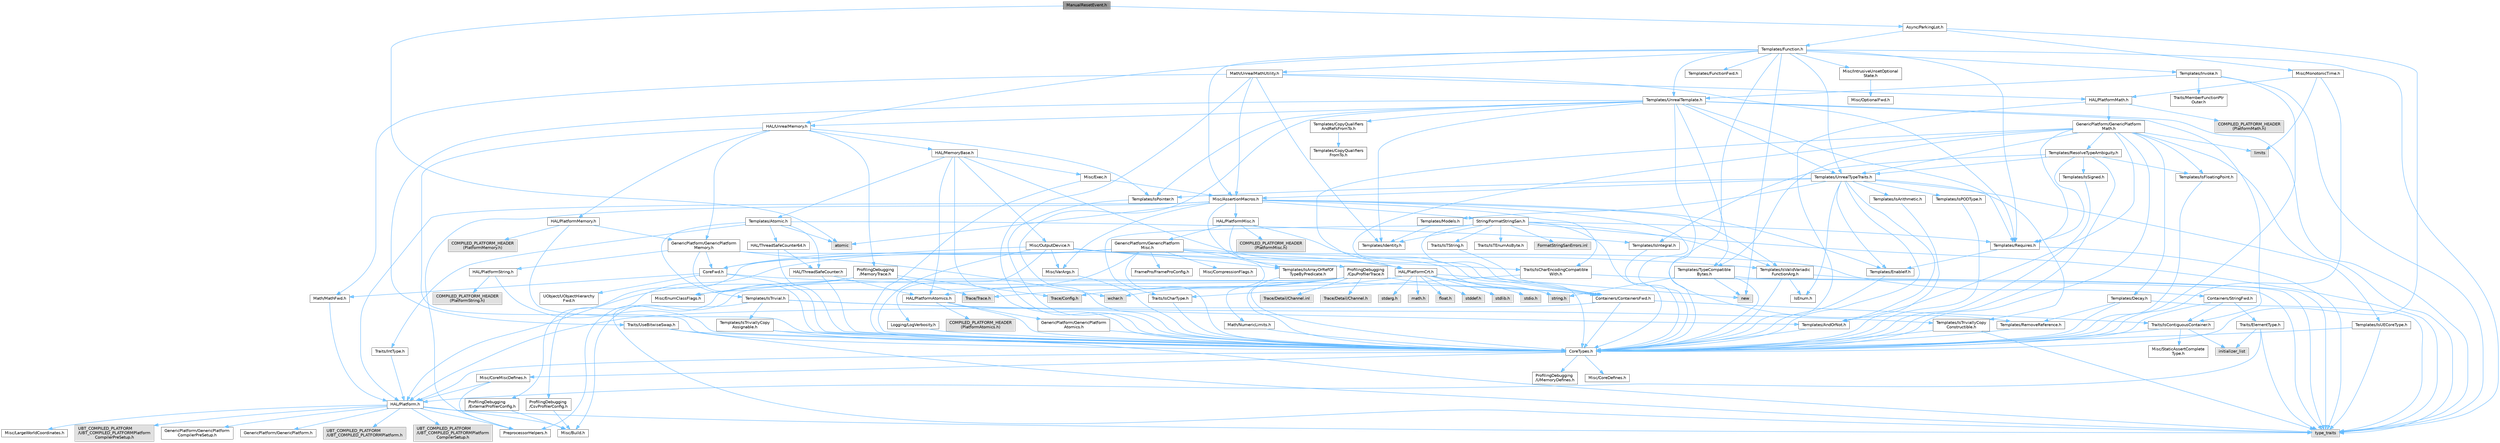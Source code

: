 digraph "ManualResetEvent.h"
{
 // INTERACTIVE_SVG=YES
 // LATEX_PDF_SIZE
  bgcolor="transparent";
  edge [fontname=Helvetica,fontsize=10,labelfontname=Helvetica,labelfontsize=10];
  node [fontname=Helvetica,fontsize=10,shape=box,height=0.2,width=0.4];
  Node1 [id="Node000001",label="ManualResetEvent.h",height=0.2,width=0.4,color="gray40", fillcolor="grey60", style="filled", fontcolor="black",tooltip=" "];
  Node1 -> Node2 [id="edge1_Node000001_Node000002",color="steelblue1",style="solid",tooltip=" "];
  Node2 [id="Node000002",label="Async/ParkingLot.h",height=0.2,width=0.4,color="grey40", fillcolor="white", style="filled",URL="$da/d51/ParkingLot_8h.html",tooltip=" "];
  Node2 -> Node3 [id="edge2_Node000002_Node000003",color="steelblue1",style="solid",tooltip=" "];
  Node3 [id="Node000003",label="CoreTypes.h",height=0.2,width=0.4,color="grey40", fillcolor="white", style="filled",URL="$dc/dec/CoreTypes_8h.html",tooltip=" "];
  Node3 -> Node4 [id="edge3_Node000003_Node000004",color="steelblue1",style="solid",tooltip=" "];
  Node4 [id="Node000004",label="HAL/Platform.h",height=0.2,width=0.4,color="grey40", fillcolor="white", style="filled",URL="$d9/dd0/Platform_8h.html",tooltip=" "];
  Node4 -> Node5 [id="edge4_Node000004_Node000005",color="steelblue1",style="solid",tooltip=" "];
  Node5 [id="Node000005",label="Misc/Build.h",height=0.2,width=0.4,color="grey40", fillcolor="white", style="filled",URL="$d3/dbb/Build_8h.html",tooltip=" "];
  Node4 -> Node6 [id="edge5_Node000004_Node000006",color="steelblue1",style="solid",tooltip=" "];
  Node6 [id="Node000006",label="Misc/LargeWorldCoordinates.h",height=0.2,width=0.4,color="grey40", fillcolor="white", style="filled",URL="$d2/dcb/LargeWorldCoordinates_8h.html",tooltip=" "];
  Node4 -> Node7 [id="edge6_Node000004_Node000007",color="steelblue1",style="solid",tooltip=" "];
  Node7 [id="Node000007",label="type_traits",height=0.2,width=0.4,color="grey60", fillcolor="#E0E0E0", style="filled",tooltip=" "];
  Node4 -> Node8 [id="edge7_Node000004_Node000008",color="steelblue1",style="solid",tooltip=" "];
  Node8 [id="Node000008",label="PreprocessorHelpers.h",height=0.2,width=0.4,color="grey40", fillcolor="white", style="filled",URL="$db/ddb/PreprocessorHelpers_8h.html",tooltip=" "];
  Node4 -> Node9 [id="edge8_Node000004_Node000009",color="steelblue1",style="solid",tooltip=" "];
  Node9 [id="Node000009",label="UBT_COMPILED_PLATFORM\l/UBT_COMPILED_PLATFORMPlatform\lCompilerPreSetup.h",height=0.2,width=0.4,color="grey60", fillcolor="#E0E0E0", style="filled",tooltip=" "];
  Node4 -> Node10 [id="edge9_Node000004_Node000010",color="steelblue1",style="solid",tooltip=" "];
  Node10 [id="Node000010",label="GenericPlatform/GenericPlatform\lCompilerPreSetup.h",height=0.2,width=0.4,color="grey40", fillcolor="white", style="filled",URL="$d9/dc8/GenericPlatformCompilerPreSetup_8h.html",tooltip=" "];
  Node4 -> Node11 [id="edge10_Node000004_Node000011",color="steelblue1",style="solid",tooltip=" "];
  Node11 [id="Node000011",label="GenericPlatform/GenericPlatform.h",height=0.2,width=0.4,color="grey40", fillcolor="white", style="filled",URL="$d6/d84/GenericPlatform_8h.html",tooltip=" "];
  Node4 -> Node12 [id="edge11_Node000004_Node000012",color="steelblue1",style="solid",tooltip=" "];
  Node12 [id="Node000012",label="UBT_COMPILED_PLATFORM\l/UBT_COMPILED_PLATFORMPlatform.h",height=0.2,width=0.4,color="grey60", fillcolor="#E0E0E0", style="filled",tooltip=" "];
  Node4 -> Node13 [id="edge12_Node000004_Node000013",color="steelblue1",style="solid",tooltip=" "];
  Node13 [id="Node000013",label="UBT_COMPILED_PLATFORM\l/UBT_COMPILED_PLATFORMPlatform\lCompilerSetup.h",height=0.2,width=0.4,color="grey60", fillcolor="#E0E0E0", style="filled",tooltip=" "];
  Node3 -> Node14 [id="edge13_Node000003_Node000014",color="steelblue1",style="solid",tooltip=" "];
  Node14 [id="Node000014",label="ProfilingDebugging\l/UMemoryDefines.h",height=0.2,width=0.4,color="grey40", fillcolor="white", style="filled",URL="$d2/da2/UMemoryDefines_8h.html",tooltip=" "];
  Node3 -> Node15 [id="edge14_Node000003_Node000015",color="steelblue1",style="solid",tooltip=" "];
  Node15 [id="Node000015",label="Misc/CoreMiscDefines.h",height=0.2,width=0.4,color="grey40", fillcolor="white", style="filled",URL="$da/d38/CoreMiscDefines_8h.html",tooltip=" "];
  Node15 -> Node4 [id="edge15_Node000015_Node000004",color="steelblue1",style="solid",tooltip=" "];
  Node15 -> Node8 [id="edge16_Node000015_Node000008",color="steelblue1",style="solid",tooltip=" "];
  Node3 -> Node16 [id="edge17_Node000003_Node000016",color="steelblue1",style="solid",tooltip=" "];
  Node16 [id="Node000016",label="Misc/CoreDefines.h",height=0.2,width=0.4,color="grey40", fillcolor="white", style="filled",URL="$d3/dd2/CoreDefines_8h.html",tooltip=" "];
  Node2 -> Node17 [id="edge18_Node000002_Node000017",color="steelblue1",style="solid",tooltip=" "];
  Node17 [id="Node000017",label="Misc/MonotonicTime.h",height=0.2,width=0.4,color="grey40", fillcolor="white", style="filled",URL="$df/da5/MonotonicTime_8h.html",tooltip=" "];
  Node17 -> Node3 [id="edge19_Node000017_Node000003",color="steelblue1",style="solid",tooltip=" "];
  Node17 -> Node18 [id="edge20_Node000017_Node000018",color="steelblue1",style="solid",tooltip=" "];
  Node18 [id="Node000018",label="HAL/PlatformMath.h",height=0.2,width=0.4,color="grey40", fillcolor="white", style="filled",URL="$dc/d53/PlatformMath_8h.html",tooltip=" "];
  Node18 -> Node3 [id="edge21_Node000018_Node000003",color="steelblue1",style="solid",tooltip=" "];
  Node18 -> Node19 [id="edge22_Node000018_Node000019",color="steelblue1",style="solid",tooltip=" "];
  Node19 [id="Node000019",label="GenericPlatform/GenericPlatform\lMath.h",height=0.2,width=0.4,color="grey40", fillcolor="white", style="filled",URL="$d5/d79/GenericPlatformMath_8h.html",tooltip=" "];
  Node19 -> Node3 [id="edge23_Node000019_Node000003",color="steelblue1",style="solid",tooltip=" "];
  Node19 -> Node20 [id="edge24_Node000019_Node000020",color="steelblue1",style="solid",tooltip=" "];
  Node20 [id="Node000020",label="Containers/ContainersFwd.h",height=0.2,width=0.4,color="grey40", fillcolor="white", style="filled",URL="$d4/d0a/ContainersFwd_8h.html",tooltip=" "];
  Node20 -> Node4 [id="edge25_Node000020_Node000004",color="steelblue1",style="solid",tooltip=" "];
  Node20 -> Node3 [id="edge26_Node000020_Node000003",color="steelblue1",style="solid",tooltip=" "];
  Node20 -> Node21 [id="edge27_Node000020_Node000021",color="steelblue1",style="solid",tooltip=" "];
  Node21 [id="Node000021",label="Traits/IsContiguousContainer.h",height=0.2,width=0.4,color="grey40", fillcolor="white", style="filled",URL="$d5/d3c/IsContiguousContainer_8h.html",tooltip=" "];
  Node21 -> Node3 [id="edge28_Node000021_Node000003",color="steelblue1",style="solid",tooltip=" "];
  Node21 -> Node22 [id="edge29_Node000021_Node000022",color="steelblue1",style="solid",tooltip=" "];
  Node22 [id="Node000022",label="Misc/StaticAssertComplete\lType.h",height=0.2,width=0.4,color="grey40", fillcolor="white", style="filled",URL="$d5/d4e/StaticAssertCompleteType_8h.html",tooltip=" "];
  Node21 -> Node23 [id="edge30_Node000021_Node000023",color="steelblue1",style="solid",tooltip=" "];
  Node23 [id="Node000023",label="initializer_list",height=0.2,width=0.4,color="grey60", fillcolor="#E0E0E0", style="filled",tooltip=" "];
  Node19 -> Node24 [id="edge31_Node000019_Node000024",color="steelblue1",style="solid",tooltip=" "];
  Node24 [id="Node000024",label="HAL/PlatformCrt.h",height=0.2,width=0.4,color="grey40", fillcolor="white", style="filled",URL="$d8/d75/PlatformCrt_8h.html",tooltip=" "];
  Node24 -> Node25 [id="edge32_Node000024_Node000025",color="steelblue1",style="solid",tooltip=" "];
  Node25 [id="Node000025",label="new",height=0.2,width=0.4,color="grey60", fillcolor="#E0E0E0", style="filled",tooltip=" "];
  Node24 -> Node26 [id="edge33_Node000024_Node000026",color="steelblue1",style="solid",tooltip=" "];
  Node26 [id="Node000026",label="wchar.h",height=0.2,width=0.4,color="grey60", fillcolor="#E0E0E0", style="filled",tooltip=" "];
  Node24 -> Node27 [id="edge34_Node000024_Node000027",color="steelblue1",style="solid",tooltip=" "];
  Node27 [id="Node000027",label="stddef.h",height=0.2,width=0.4,color="grey60", fillcolor="#E0E0E0", style="filled",tooltip=" "];
  Node24 -> Node28 [id="edge35_Node000024_Node000028",color="steelblue1",style="solid",tooltip=" "];
  Node28 [id="Node000028",label="stdlib.h",height=0.2,width=0.4,color="grey60", fillcolor="#E0E0E0", style="filled",tooltip=" "];
  Node24 -> Node29 [id="edge36_Node000024_Node000029",color="steelblue1",style="solid",tooltip=" "];
  Node29 [id="Node000029",label="stdio.h",height=0.2,width=0.4,color="grey60", fillcolor="#E0E0E0", style="filled",tooltip=" "];
  Node24 -> Node30 [id="edge37_Node000024_Node000030",color="steelblue1",style="solid",tooltip=" "];
  Node30 [id="Node000030",label="stdarg.h",height=0.2,width=0.4,color="grey60", fillcolor="#E0E0E0", style="filled",tooltip=" "];
  Node24 -> Node31 [id="edge38_Node000024_Node000031",color="steelblue1",style="solid",tooltip=" "];
  Node31 [id="Node000031",label="math.h",height=0.2,width=0.4,color="grey60", fillcolor="#E0E0E0", style="filled",tooltip=" "];
  Node24 -> Node32 [id="edge39_Node000024_Node000032",color="steelblue1",style="solid",tooltip=" "];
  Node32 [id="Node000032",label="float.h",height=0.2,width=0.4,color="grey60", fillcolor="#E0E0E0", style="filled",tooltip=" "];
  Node24 -> Node33 [id="edge40_Node000024_Node000033",color="steelblue1",style="solid",tooltip=" "];
  Node33 [id="Node000033",label="string.h",height=0.2,width=0.4,color="grey60", fillcolor="#E0E0E0", style="filled",tooltip=" "];
  Node19 -> Node34 [id="edge41_Node000019_Node000034",color="steelblue1",style="solid",tooltip=" "];
  Node34 [id="Node000034",label="Templates/AndOrNot.h",height=0.2,width=0.4,color="grey40", fillcolor="white", style="filled",URL="$db/d0a/AndOrNot_8h.html",tooltip=" "];
  Node34 -> Node3 [id="edge42_Node000034_Node000003",color="steelblue1",style="solid",tooltip=" "];
  Node19 -> Node35 [id="edge43_Node000019_Node000035",color="steelblue1",style="solid",tooltip=" "];
  Node35 [id="Node000035",label="Templates/Decay.h",height=0.2,width=0.4,color="grey40", fillcolor="white", style="filled",URL="$dd/d0f/Decay_8h.html",tooltip=" "];
  Node35 -> Node3 [id="edge44_Node000035_Node000003",color="steelblue1",style="solid",tooltip=" "];
  Node35 -> Node36 [id="edge45_Node000035_Node000036",color="steelblue1",style="solid",tooltip=" "];
  Node36 [id="Node000036",label="Templates/RemoveReference.h",height=0.2,width=0.4,color="grey40", fillcolor="white", style="filled",URL="$da/dbe/RemoveReference_8h.html",tooltip=" "];
  Node36 -> Node3 [id="edge46_Node000036_Node000003",color="steelblue1",style="solid",tooltip=" "];
  Node35 -> Node7 [id="edge47_Node000035_Node000007",color="steelblue1",style="solid",tooltip=" "];
  Node19 -> Node37 [id="edge48_Node000019_Node000037",color="steelblue1",style="solid",tooltip=" "];
  Node37 [id="Node000037",label="Templates/IsFloatingPoint.h",height=0.2,width=0.4,color="grey40", fillcolor="white", style="filled",URL="$d3/d11/IsFloatingPoint_8h.html",tooltip=" "];
  Node37 -> Node3 [id="edge49_Node000037_Node000003",color="steelblue1",style="solid",tooltip=" "];
  Node19 -> Node38 [id="edge50_Node000019_Node000038",color="steelblue1",style="solid",tooltip=" "];
  Node38 [id="Node000038",label="Templates/UnrealTypeTraits.h",height=0.2,width=0.4,color="grey40", fillcolor="white", style="filled",URL="$d2/d2d/UnrealTypeTraits_8h.html",tooltip=" "];
  Node38 -> Node3 [id="edge51_Node000038_Node000003",color="steelblue1",style="solid",tooltip=" "];
  Node38 -> Node39 [id="edge52_Node000038_Node000039",color="steelblue1",style="solid",tooltip=" "];
  Node39 [id="Node000039",label="Templates/IsPointer.h",height=0.2,width=0.4,color="grey40", fillcolor="white", style="filled",URL="$d7/d05/IsPointer_8h.html",tooltip=" "];
  Node39 -> Node3 [id="edge53_Node000039_Node000003",color="steelblue1",style="solid",tooltip=" "];
  Node38 -> Node40 [id="edge54_Node000038_Node000040",color="steelblue1",style="solid",tooltip=" "];
  Node40 [id="Node000040",label="Misc/AssertionMacros.h",height=0.2,width=0.4,color="grey40", fillcolor="white", style="filled",URL="$d0/dfa/AssertionMacros_8h.html",tooltip=" "];
  Node40 -> Node3 [id="edge55_Node000040_Node000003",color="steelblue1",style="solid",tooltip=" "];
  Node40 -> Node4 [id="edge56_Node000040_Node000004",color="steelblue1",style="solid",tooltip=" "];
  Node40 -> Node41 [id="edge57_Node000040_Node000041",color="steelblue1",style="solid",tooltip=" "];
  Node41 [id="Node000041",label="HAL/PlatformMisc.h",height=0.2,width=0.4,color="grey40", fillcolor="white", style="filled",URL="$d0/df5/PlatformMisc_8h.html",tooltip=" "];
  Node41 -> Node3 [id="edge58_Node000041_Node000003",color="steelblue1",style="solid",tooltip=" "];
  Node41 -> Node42 [id="edge59_Node000041_Node000042",color="steelblue1",style="solid",tooltip=" "];
  Node42 [id="Node000042",label="GenericPlatform/GenericPlatform\lMisc.h",height=0.2,width=0.4,color="grey40", fillcolor="white", style="filled",URL="$db/d9a/GenericPlatformMisc_8h.html",tooltip=" "];
  Node42 -> Node43 [id="edge60_Node000042_Node000043",color="steelblue1",style="solid",tooltip=" "];
  Node43 [id="Node000043",label="Containers/StringFwd.h",height=0.2,width=0.4,color="grey40", fillcolor="white", style="filled",URL="$df/d37/StringFwd_8h.html",tooltip=" "];
  Node43 -> Node3 [id="edge61_Node000043_Node000003",color="steelblue1",style="solid",tooltip=" "];
  Node43 -> Node44 [id="edge62_Node000043_Node000044",color="steelblue1",style="solid",tooltip=" "];
  Node44 [id="Node000044",label="Traits/ElementType.h",height=0.2,width=0.4,color="grey40", fillcolor="white", style="filled",URL="$d5/d4f/ElementType_8h.html",tooltip=" "];
  Node44 -> Node4 [id="edge63_Node000044_Node000004",color="steelblue1",style="solid",tooltip=" "];
  Node44 -> Node23 [id="edge64_Node000044_Node000023",color="steelblue1",style="solid",tooltip=" "];
  Node44 -> Node7 [id="edge65_Node000044_Node000007",color="steelblue1",style="solid",tooltip=" "];
  Node43 -> Node21 [id="edge66_Node000043_Node000021",color="steelblue1",style="solid",tooltip=" "];
  Node42 -> Node45 [id="edge67_Node000042_Node000045",color="steelblue1",style="solid",tooltip=" "];
  Node45 [id="Node000045",label="CoreFwd.h",height=0.2,width=0.4,color="grey40", fillcolor="white", style="filled",URL="$d1/d1e/CoreFwd_8h.html",tooltip=" "];
  Node45 -> Node3 [id="edge68_Node000045_Node000003",color="steelblue1",style="solid",tooltip=" "];
  Node45 -> Node20 [id="edge69_Node000045_Node000020",color="steelblue1",style="solid",tooltip=" "];
  Node45 -> Node46 [id="edge70_Node000045_Node000046",color="steelblue1",style="solid",tooltip=" "];
  Node46 [id="Node000046",label="Math/MathFwd.h",height=0.2,width=0.4,color="grey40", fillcolor="white", style="filled",URL="$d2/d10/MathFwd_8h.html",tooltip=" "];
  Node46 -> Node4 [id="edge71_Node000046_Node000004",color="steelblue1",style="solid",tooltip=" "];
  Node45 -> Node47 [id="edge72_Node000045_Node000047",color="steelblue1",style="solid",tooltip=" "];
  Node47 [id="Node000047",label="UObject/UObjectHierarchy\lFwd.h",height=0.2,width=0.4,color="grey40", fillcolor="white", style="filled",URL="$d3/d13/UObjectHierarchyFwd_8h.html",tooltip=" "];
  Node42 -> Node3 [id="edge73_Node000042_Node000003",color="steelblue1",style="solid",tooltip=" "];
  Node42 -> Node48 [id="edge74_Node000042_Node000048",color="steelblue1",style="solid",tooltip=" "];
  Node48 [id="Node000048",label="FramePro/FrameProConfig.h",height=0.2,width=0.4,color="grey40", fillcolor="white", style="filled",URL="$d7/d90/FrameProConfig_8h.html",tooltip=" "];
  Node42 -> Node24 [id="edge75_Node000042_Node000024",color="steelblue1",style="solid",tooltip=" "];
  Node42 -> Node49 [id="edge76_Node000042_Node000049",color="steelblue1",style="solid",tooltip=" "];
  Node49 [id="Node000049",label="Math/NumericLimits.h",height=0.2,width=0.4,color="grey40", fillcolor="white", style="filled",URL="$df/d1b/NumericLimits_8h.html",tooltip=" "];
  Node49 -> Node3 [id="edge77_Node000049_Node000003",color="steelblue1",style="solid",tooltip=" "];
  Node42 -> Node50 [id="edge78_Node000042_Node000050",color="steelblue1",style="solid",tooltip=" "];
  Node50 [id="Node000050",label="Misc/CompressionFlags.h",height=0.2,width=0.4,color="grey40", fillcolor="white", style="filled",URL="$d9/d76/CompressionFlags_8h.html",tooltip=" "];
  Node42 -> Node51 [id="edge79_Node000042_Node000051",color="steelblue1",style="solid",tooltip=" "];
  Node51 [id="Node000051",label="Misc/EnumClassFlags.h",height=0.2,width=0.4,color="grey40", fillcolor="white", style="filled",URL="$d8/de7/EnumClassFlags_8h.html",tooltip=" "];
  Node42 -> Node52 [id="edge80_Node000042_Node000052",color="steelblue1",style="solid",tooltip=" "];
  Node52 [id="Node000052",label="ProfilingDebugging\l/CsvProfilerConfig.h",height=0.2,width=0.4,color="grey40", fillcolor="white", style="filled",URL="$d3/d88/CsvProfilerConfig_8h.html",tooltip=" "];
  Node52 -> Node5 [id="edge81_Node000052_Node000005",color="steelblue1",style="solid",tooltip=" "];
  Node42 -> Node53 [id="edge82_Node000042_Node000053",color="steelblue1",style="solid",tooltip=" "];
  Node53 [id="Node000053",label="ProfilingDebugging\l/ExternalProfilerConfig.h",height=0.2,width=0.4,color="grey40", fillcolor="white", style="filled",URL="$d3/dbb/ExternalProfilerConfig_8h.html",tooltip=" "];
  Node53 -> Node5 [id="edge83_Node000053_Node000005",color="steelblue1",style="solid",tooltip=" "];
  Node41 -> Node54 [id="edge84_Node000041_Node000054",color="steelblue1",style="solid",tooltip=" "];
  Node54 [id="Node000054",label="COMPILED_PLATFORM_HEADER\l(PlatformMisc.h)",height=0.2,width=0.4,color="grey60", fillcolor="#E0E0E0", style="filled",tooltip=" "];
  Node41 -> Node55 [id="edge85_Node000041_Node000055",color="steelblue1",style="solid",tooltip=" "];
  Node55 [id="Node000055",label="ProfilingDebugging\l/CpuProfilerTrace.h",height=0.2,width=0.4,color="grey40", fillcolor="white", style="filled",URL="$da/dcb/CpuProfilerTrace_8h.html",tooltip=" "];
  Node55 -> Node3 [id="edge86_Node000055_Node000003",color="steelblue1",style="solid",tooltip=" "];
  Node55 -> Node20 [id="edge87_Node000055_Node000020",color="steelblue1",style="solid",tooltip=" "];
  Node55 -> Node56 [id="edge88_Node000055_Node000056",color="steelblue1",style="solid",tooltip=" "];
  Node56 [id="Node000056",label="HAL/PlatformAtomics.h",height=0.2,width=0.4,color="grey40", fillcolor="white", style="filled",URL="$d3/d36/PlatformAtomics_8h.html",tooltip=" "];
  Node56 -> Node3 [id="edge89_Node000056_Node000003",color="steelblue1",style="solid",tooltip=" "];
  Node56 -> Node57 [id="edge90_Node000056_Node000057",color="steelblue1",style="solid",tooltip=" "];
  Node57 [id="Node000057",label="GenericPlatform/GenericPlatform\lAtomics.h",height=0.2,width=0.4,color="grey40", fillcolor="white", style="filled",URL="$da/d72/GenericPlatformAtomics_8h.html",tooltip=" "];
  Node57 -> Node3 [id="edge91_Node000057_Node000003",color="steelblue1",style="solid",tooltip=" "];
  Node56 -> Node58 [id="edge92_Node000056_Node000058",color="steelblue1",style="solid",tooltip=" "];
  Node58 [id="Node000058",label="COMPILED_PLATFORM_HEADER\l(PlatformAtomics.h)",height=0.2,width=0.4,color="grey60", fillcolor="#E0E0E0", style="filled",tooltip=" "];
  Node55 -> Node8 [id="edge93_Node000055_Node000008",color="steelblue1",style="solid",tooltip=" "];
  Node55 -> Node5 [id="edge94_Node000055_Node000005",color="steelblue1",style="solid",tooltip=" "];
  Node55 -> Node59 [id="edge95_Node000055_Node000059",color="steelblue1",style="solid",tooltip=" "];
  Node59 [id="Node000059",label="Trace/Config.h",height=0.2,width=0.4,color="grey60", fillcolor="#E0E0E0", style="filled",tooltip=" "];
  Node55 -> Node60 [id="edge96_Node000055_Node000060",color="steelblue1",style="solid",tooltip=" "];
  Node60 [id="Node000060",label="Trace/Detail/Channel.h",height=0.2,width=0.4,color="grey60", fillcolor="#E0E0E0", style="filled",tooltip=" "];
  Node55 -> Node61 [id="edge97_Node000055_Node000061",color="steelblue1",style="solid",tooltip=" "];
  Node61 [id="Node000061",label="Trace/Detail/Channel.inl",height=0.2,width=0.4,color="grey60", fillcolor="#E0E0E0", style="filled",tooltip=" "];
  Node55 -> Node62 [id="edge98_Node000055_Node000062",color="steelblue1",style="solid",tooltip=" "];
  Node62 [id="Node000062",label="Trace/Trace.h",height=0.2,width=0.4,color="grey60", fillcolor="#E0E0E0", style="filled",tooltip=" "];
  Node40 -> Node8 [id="edge99_Node000040_Node000008",color="steelblue1",style="solid",tooltip=" "];
  Node40 -> Node63 [id="edge100_Node000040_Node000063",color="steelblue1",style="solid",tooltip=" "];
  Node63 [id="Node000063",label="Templates/EnableIf.h",height=0.2,width=0.4,color="grey40", fillcolor="white", style="filled",URL="$d7/d60/EnableIf_8h.html",tooltip=" "];
  Node63 -> Node3 [id="edge101_Node000063_Node000003",color="steelblue1",style="solid",tooltip=" "];
  Node40 -> Node64 [id="edge102_Node000040_Node000064",color="steelblue1",style="solid",tooltip=" "];
  Node64 [id="Node000064",label="Templates/IsArrayOrRefOf\lTypeByPredicate.h",height=0.2,width=0.4,color="grey40", fillcolor="white", style="filled",URL="$d6/da1/IsArrayOrRefOfTypeByPredicate_8h.html",tooltip=" "];
  Node64 -> Node3 [id="edge103_Node000064_Node000003",color="steelblue1",style="solid",tooltip=" "];
  Node40 -> Node65 [id="edge104_Node000040_Node000065",color="steelblue1",style="solid",tooltip=" "];
  Node65 [id="Node000065",label="Templates/IsValidVariadic\lFunctionArg.h",height=0.2,width=0.4,color="grey40", fillcolor="white", style="filled",URL="$d0/dc8/IsValidVariadicFunctionArg_8h.html",tooltip=" "];
  Node65 -> Node3 [id="edge105_Node000065_Node000003",color="steelblue1",style="solid",tooltip=" "];
  Node65 -> Node66 [id="edge106_Node000065_Node000066",color="steelblue1",style="solid",tooltip=" "];
  Node66 [id="Node000066",label="IsEnum.h",height=0.2,width=0.4,color="grey40", fillcolor="white", style="filled",URL="$d4/de5/IsEnum_8h.html",tooltip=" "];
  Node65 -> Node7 [id="edge107_Node000065_Node000007",color="steelblue1",style="solid",tooltip=" "];
  Node40 -> Node67 [id="edge108_Node000040_Node000067",color="steelblue1",style="solid",tooltip=" "];
  Node67 [id="Node000067",label="Traits/IsCharEncodingCompatible\lWith.h",height=0.2,width=0.4,color="grey40", fillcolor="white", style="filled",URL="$df/dd1/IsCharEncodingCompatibleWith_8h.html",tooltip=" "];
  Node67 -> Node7 [id="edge109_Node000067_Node000007",color="steelblue1",style="solid",tooltip=" "];
  Node67 -> Node68 [id="edge110_Node000067_Node000068",color="steelblue1",style="solid",tooltip=" "];
  Node68 [id="Node000068",label="Traits/IsCharType.h",height=0.2,width=0.4,color="grey40", fillcolor="white", style="filled",URL="$db/d51/IsCharType_8h.html",tooltip=" "];
  Node68 -> Node3 [id="edge111_Node000068_Node000003",color="steelblue1",style="solid",tooltip=" "];
  Node40 -> Node69 [id="edge112_Node000040_Node000069",color="steelblue1",style="solid",tooltip=" "];
  Node69 [id="Node000069",label="Misc/VarArgs.h",height=0.2,width=0.4,color="grey40", fillcolor="white", style="filled",URL="$d5/d6f/VarArgs_8h.html",tooltip=" "];
  Node69 -> Node3 [id="edge113_Node000069_Node000003",color="steelblue1",style="solid",tooltip=" "];
  Node40 -> Node70 [id="edge114_Node000040_Node000070",color="steelblue1",style="solid",tooltip=" "];
  Node70 [id="Node000070",label="String/FormatStringSan.h",height=0.2,width=0.4,color="grey40", fillcolor="white", style="filled",URL="$d3/d8b/FormatStringSan_8h.html",tooltip=" "];
  Node70 -> Node7 [id="edge115_Node000070_Node000007",color="steelblue1",style="solid",tooltip=" "];
  Node70 -> Node3 [id="edge116_Node000070_Node000003",color="steelblue1",style="solid",tooltip=" "];
  Node70 -> Node71 [id="edge117_Node000070_Node000071",color="steelblue1",style="solid",tooltip=" "];
  Node71 [id="Node000071",label="Templates/Requires.h",height=0.2,width=0.4,color="grey40", fillcolor="white", style="filled",URL="$dc/d96/Requires_8h.html",tooltip=" "];
  Node71 -> Node63 [id="edge118_Node000071_Node000063",color="steelblue1",style="solid",tooltip=" "];
  Node71 -> Node7 [id="edge119_Node000071_Node000007",color="steelblue1",style="solid",tooltip=" "];
  Node70 -> Node72 [id="edge120_Node000070_Node000072",color="steelblue1",style="solid",tooltip=" "];
  Node72 [id="Node000072",label="Templates/Identity.h",height=0.2,width=0.4,color="grey40", fillcolor="white", style="filled",URL="$d0/dd5/Identity_8h.html",tooltip=" "];
  Node70 -> Node65 [id="edge121_Node000070_Node000065",color="steelblue1",style="solid",tooltip=" "];
  Node70 -> Node68 [id="edge122_Node000070_Node000068",color="steelblue1",style="solid",tooltip=" "];
  Node70 -> Node73 [id="edge123_Node000070_Node000073",color="steelblue1",style="solid",tooltip=" "];
  Node73 [id="Node000073",label="Traits/IsTEnumAsByte.h",height=0.2,width=0.4,color="grey40", fillcolor="white", style="filled",URL="$d1/de6/IsTEnumAsByte_8h.html",tooltip=" "];
  Node70 -> Node74 [id="edge124_Node000070_Node000074",color="steelblue1",style="solid",tooltip=" "];
  Node74 [id="Node000074",label="Traits/IsTString.h",height=0.2,width=0.4,color="grey40", fillcolor="white", style="filled",URL="$d0/df8/IsTString_8h.html",tooltip=" "];
  Node74 -> Node20 [id="edge125_Node000074_Node000020",color="steelblue1",style="solid",tooltip=" "];
  Node70 -> Node20 [id="edge126_Node000070_Node000020",color="steelblue1",style="solid",tooltip=" "];
  Node70 -> Node75 [id="edge127_Node000070_Node000075",color="steelblue1",style="solid",tooltip=" "];
  Node75 [id="Node000075",label="FormatStringSanErrors.inl",height=0.2,width=0.4,color="grey60", fillcolor="#E0E0E0", style="filled",tooltip=" "];
  Node40 -> Node76 [id="edge128_Node000040_Node000076",color="steelblue1",style="solid",tooltip=" "];
  Node76 [id="Node000076",label="atomic",height=0.2,width=0.4,color="grey60", fillcolor="#E0E0E0", style="filled",tooltip=" "];
  Node38 -> Node34 [id="edge129_Node000038_Node000034",color="steelblue1",style="solid",tooltip=" "];
  Node38 -> Node63 [id="edge130_Node000038_Node000063",color="steelblue1",style="solid",tooltip=" "];
  Node38 -> Node77 [id="edge131_Node000038_Node000077",color="steelblue1",style="solid",tooltip=" "];
  Node77 [id="Node000077",label="Templates/IsArithmetic.h",height=0.2,width=0.4,color="grey40", fillcolor="white", style="filled",URL="$d2/d5d/IsArithmetic_8h.html",tooltip=" "];
  Node77 -> Node3 [id="edge132_Node000077_Node000003",color="steelblue1",style="solid",tooltip=" "];
  Node38 -> Node66 [id="edge133_Node000038_Node000066",color="steelblue1",style="solid",tooltip=" "];
  Node38 -> Node78 [id="edge134_Node000038_Node000078",color="steelblue1",style="solid",tooltip=" "];
  Node78 [id="Node000078",label="Templates/Models.h",height=0.2,width=0.4,color="grey40", fillcolor="white", style="filled",URL="$d3/d0c/Models_8h.html",tooltip=" "];
  Node78 -> Node72 [id="edge135_Node000078_Node000072",color="steelblue1",style="solid",tooltip=" "];
  Node38 -> Node79 [id="edge136_Node000038_Node000079",color="steelblue1",style="solid",tooltip=" "];
  Node79 [id="Node000079",label="Templates/IsPODType.h",height=0.2,width=0.4,color="grey40", fillcolor="white", style="filled",URL="$d7/db1/IsPODType_8h.html",tooltip=" "];
  Node79 -> Node3 [id="edge137_Node000079_Node000003",color="steelblue1",style="solid",tooltip=" "];
  Node38 -> Node80 [id="edge138_Node000038_Node000080",color="steelblue1",style="solid",tooltip=" "];
  Node80 [id="Node000080",label="Templates/IsUECoreType.h",height=0.2,width=0.4,color="grey40", fillcolor="white", style="filled",URL="$d1/db8/IsUECoreType_8h.html",tooltip=" "];
  Node80 -> Node3 [id="edge139_Node000080_Node000003",color="steelblue1",style="solid",tooltip=" "];
  Node80 -> Node7 [id="edge140_Node000080_Node000007",color="steelblue1",style="solid",tooltip=" "];
  Node38 -> Node81 [id="edge141_Node000038_Node000081",color="steelblue1",style="solid",tooltip=" "];
  Node81 [id="Node000081",label="Templates/IsTriviallyCopy\lConstructible.h",height=0.2,width=0.4,color="grey40", fillcolor="white", style="filled",URL="$d3/d78/IsTriviallyCopyConstructible_8h.html",tooltip=" "];
  Node81 -> Node3 [id="edge142_Node000081_Node000003",color="steelblue1",style="solid",tooltip=" "];
  Node81 -> Node7 [id="edge143_Node000081_Node000007",color="steelblue1",style="solid",tooltip=" "];
  Node19 -> Node71 [id="edge144_Node000019_Node000071",color="steelblue1",style="solid",tooltip=" "];
  Node19 -> Node82 [id="edge145_Node000019_Node000082",color="steelblue1",style="solid",tooltip=" "];
  Node82 [id="Node000082",label="Templates/ResolveTypeAmbiguity.h",height=0.2,width=0.4,color="grey40", fillcolor="white", style="filled",URL="$df/d1f/ResolveTypeAmbiguity_8h.html",tooltip=" "];
  Node82 -> Node3 [id="edge146_Node000082_Node000003",color="steelblue1",style="solid",tooltip=" "];
  Node82 -> Node37 [id="edge147_Node000082_Node000037",color="steelblue1",style="solid",tooltip=" "];
  Node82 -> Node38 [id="edge148_Node000082_Node000038",color="steelblue1",style="solid",tooltip=" "];
  Node82 -> Node83 [id="edge149_Node000082_Node000083",color="steelblue1",style="solid",tooltip=" "];
  Node83 [id="Node000083",label="Templates/IsSigned.h",height=0.2,width=0.4,color="grey40", fillcolor="white", style="filled",URL="$d8/dd8/IsSigned_8h.html",tooltip=" "];
  Node83 -> Node3 [id="edge150_Node000083_Node000003",color="steelblue1",style="solid",tooltip=" "];
  Node82 -> Node84 [id="edge151_Node000082_Node000084",color="steelblue1",style="solid",tooltip=" "];
  Node84 [id="Node000084",label="Templates/IsIntegral.h",height=0.2,width=0.4,color="grey40", fillcolor="white", style="filled",URL="$da/d64/IsIntegral_8h.html",tooltip=" "];
  Node84 -> Node3 [id="edge152_Node000084_Node000003",color="steelblue1",style="solid",tooltip=" "];
  Node82 -> Node71 [id="edge153_Node000082_Node000071",color="steelblue1",style="solid",tooltip=" "];
  Node19 -> Node85 [id="edge154_Node000019_Node000085",color="steelblue1",style="solid",tooltip=" "];
  Node85 [id="Node000085",label="Templates/TypeCompatible\lBytes.h",height=0.2,width=0.4,color="grey40", fillcolor="white", style="filled",URL="$df/d0a/TypeCompatibleBytes_8h.html",tooltip=" "];
  Node85 -> Node3 [id="edge155_Node000085_Node000003",color="steelblue1",style="solid",tooltip=" "];
  Node85 -> Node33 [id="edge156_Node000085_Node000033",color="steelblue1",style="solid",tooltip=" "];
  Node85 -> Node25 [id="edge157_Node000085_Node000025",color="steelblue1",style="solid",tooltip=" "];
  Node85 -> Node7 [id="edge158_Node000085_Node000007",color="steelblue1",style="solid",tooltip=" "];
  Node19 -> Node86 [id="edge159_Node000019_Node000086",color="steelblue1",style="solid",tooltip=" "];
  Node86 [id="Node000086",label="limits",height=0.2,width=0.4,color="grey60", fillcolor="#E0E0E0", style="filled",tooltip=" "];
  Node19 -> Node7 [id="edge160_Node000019_Node000007",color="steelblue1",style="solid",tooltip=" "];
  Node18 -> Node87 [id="edge161_Node000018_Node000087",color="steelblue1",style="solid",tooltip=" "];
  Node87 [id="Node000087",label="COMPILED_PLATFORM_HEADER\l(PlatformMath.h)",height=0.2,width=0.4,color="grey60", fillcolor="#E0E0E0", style="filled",tooltip=" "];
  Node17 -> Node86 [id="edge162_Node000017_Node000086",color="steelblue1",style="solid",tooltip=" "];
  Node2 -> Node88 [id="edge163_Node000002_Node000088",color="steelblue1",style="solid",tooltip=" "];
  Node88 [id="Node000088",label="Templates/Function.h",height=0.2,width=0.4,color="grey40", fillcolor="white", style="filled",URL="$df/df5/Function_8h.html",tooltip=" "];
  Node88 -> Node3 [id="edge164_Node000088_Node000003",color="steelblue1",style="solid",tooltip=" "];
  Node88 -> Node40 [id="edge165_Node000088_Node000040",color="steelblue1",style="solid",tooltip=" "];
  Node88 -> Node89 [id="edge166_Node000088_Node000089",color="steelblue1",style="solid",tooltip=" "];
  Node89 [id="Node000089",label="Misc/IntrusiveUnsetOptional\lState.h",height=0.2,width=0.4,color="grey40", fillcolor="white", style="filled",URL="$d2/d0a/IntrusiveUnsetOptionalState_8h.html",tooltip=" "];
  Node89 -> Node90 [id="edge167_Node000089_Node000090",color="steelblue1",style="solid",tooltip=" "];
  Node90 [id="Node000090",label="Misc/OptionalFwd.h",height=0.2,width=0.4,color="grey40", fillcolor="white", style="filled",URL="$dc/d50/OptionalFwd_8h.html",tooltip=" "];
  Node88 -> Node91 [id="edge168_Node000088_Node000091",color="steelblue1",style="solid",tooltip=" "];
  Node91 [id="Node000091",label="HAL/UnrealMemory.h",height=0.2,width=0.4,color="grey40", fillcolor="white", style="filled",URL="$d9/d96/UnrealMemory_8h.html",tooltip=" "];
  Node91 -> Node3 [id="edge169_Node000091_Node000003",color="steelblue1",style="solid",tooltip=" "];
  Node91 -> Node92 [id="edge170_Node000091_Node000092",color="steelblue1",style="solid",tooltip=" "];
  Node92 [id="Node000092",label="GenericPlatform/GenericPlatform\lMemory.h",height=0.2,width=0.4,color="grey40", fillcolor="white", style="filled",URL="$dd/d22/GenericPlatformMemory_8h.html",tooltip=" "];
  Node92 -> Node45 [id="edge171_Node000092_Node000045",color="steelblue1",style="solid",tooltip=" "];
  Node92 -> Node3 [id="edge172_Node000092_Node000003",color="steelblue1",style="solid",tooltip=" "];
  Node92 -> Node93 [id="edge173_Node000092_Node000093",color="steelblue1",style="solid",tooltip=" "];
  Node93 [id="Node000093",label="HAL/PlatformString.h",height=0.2,width=0.4,color="grey40", fillcolor="white", style="filled",URL="$db/db5/PlatformString_8h.html",tooltip=" "];
  Node93 -> Node3 [id="edge174_Node000093_Node000003",color="steelblue1",style="solid",tooltip=" "];
  Node93 -> Node94 [id="edge175_Node000093_Node000094",color="steelblue1",style="solid",tooltip=" "];
  Node94 [id="Node000094",label="COMPILED_PLATFORM_HEADER\l(PlatformString.h)",height=0.2,width=0.4,color="grey60", fillcolor="#E0E0E0", style="filled",tooltip=" "];
  Node92 -> Node33 [id="edge176_Node000092_Node000033",color="steelblue1",style="solid",tooltip=" "];
  Node92 -> Node26 [id="edge177_Node000092_Node000026",color="steelblue1",style="solid",tooltip=" "];
  Node91 -> Node95 [id="edge178_Node000091_Node000095",color="steelblue1",style="solid",tooltip=" "];
  Node95 [id="Node000095",label="HAL/MemoryBase.h",height=0.2,width=0.4,color="grey40", fillcolor="white", style="filled",URL="$d6/d9f/MemoryBase_8h.html",tooltip=" "];
  Node95 -> Node3 [id="edge179_Node000095_Node000003",color="steelblue1",style="solid",tooltip=" "];
  Node95 -> Node56 [id="edge180_Node000095_Node000056",color="steelblue1",style="solid",tooltip=" "];
  Node95 -> Node24 [id="edge181_Node000095_Node000024",color="steelblue1",style="solid",tooltip=" "];
  Node95 -> Node96 [id="edge182_Node000095_Node000096",color="steelblue1",style="solid",tooltip=" "];
  Node96 [id="Node000096",label="Misc/Exec.h",height=0.2,width=0.4,color="grey40", fillcolor="white", style="filled",URL="$de/ddb/Exec_8h.html",tooltip=" "];
  Node96 -> Node3 [id="edge183_Node000096_Node000003",color="steelblue1",style="solid",tooltip=" "];
  Node96 -> Node40 [id="edge184_Node000096_Node000040",color="steelblue1",style="solid",tooltip=" "];
  Node95 -> Node97 [id="edge185_Node000095_Node000097",color="steelblue1",style="solid",tooltip=" "];
  Node97 [id="Node000097",label="Misc/OutputDevice.h",height=0.2,width=0.4,color="grey40", fillcolor="white", style="filled",URL="$d7/d32/OutputDevice_8h.html",tooltip=" "];
  Node97 -> Node45 [id="edge186_Node000097_Node000045",color="steelblue1",style="solid",tooltip=" "];
  Node97 -> Node3 [id="edge187_Node000097_Node000003",color="steelblue1",style="solid",tooltip=" "];
  Node97 -> Node98 [id="edge188_Node000097_Node000098",color="steelblue1",style="solid",tooltip=" "];
  Node98 [id="Node000098",label="Logging/LogVerbosity.h",height=0.2,width=0.4,color="grey40", fillcolor="white", style="filled",URL="$d2/d8f/LogVerbosity_8h.html",tooltip=" "];
  Node98 -> Node3 [id="edge189_Node000098_Node000003",color="steelblue1",style="solid",tooltip=" "];
  Node97 -> Node69 [id="edge190_Node000097_Node000069",color="steelblue1",style="solid",tooltip=" "];
  Node97 -> Node64 [id="edge191_Node000097_Node000064",color="steelblue1",style="solid",tooltip=" "];
  Node97 -> Node65 [id="edge192_Node000097_Node000065",color="steelblue1",style="solid",tooltip=" "];
  Node97 -> Node67 [id="edge193_Node000097_Node000067",color="steelblue1",style="solid",tooltip=" "];
  Node95 -> Node99 [id="edge194_Node000095_Node000099",color="steelblue1",style="solid",tooltip=" "];
  Node99 [id="Node000099",label="Templates/Atomic.h",height=0.2,width=0.4,color="grey40", fillcolor="white", style="filled",URL="$d3/d91/Atomic_8h.html",tooltip=" "];
  Node99 -> Node100 [id="edge195_Node000099_Node000100",color="steelblue1",style="solid",tooltip=" "];
  Node100 [id="Node000100",label="HAL/ThreadSafeCounter.h",height=0.2,width=0.4,color="grey40", fillcolor="white", style="filled",URL="$dc/dc9/ThreadSafeCounter_8h.html",tooltip=" "];
  Node100 -> Node3 [id="edge196_Node000100_Node000003",color="steelblue1",style="solid",tooltip=" "];
  Node100 -> Node56 [id="edge197_Node000100_Node000056",color="steelblue1",style="solid",tooltip=" "];
  Node99 -> Node101 [id="edge198_Node000099_Node000101",color="steelblue1",style="solid",tooltip=" "];
  Node101 [id="Node000101",label="HAL/ThreadSafeCounter64.h",height=0.2,width=0.4,color="grey40", fillcolor="white", style="filled",URL="$d0/d12/ThreadSafeCounter64_8h.html",tooltip=" "];
  Node101 -> Node3 [id="edge199_Node000101_Node000003",color="steelblue1",style="solid",tooltip=" "];
  Node101 -> Node100 [id="edge200_Node000101_Node000100",color="steelblue1",style="solid",tooltip=" "];
  Node99 -> Node84 [id="edge201_Node000099_Node000084",color="steelblue1",style="solid",tooltip=" "];
  Node99 -> Node102 [id="edge202_Node000099_Node000102",color="steelblue1",style="solid",tooltip=" "];
  Node102 [id="Node000102",label="Templates/IsTrivial.h",height=0.2,width=0.4,color="grey40", fillcolor="white", style="filled",URL="$da/d4c/IsTrivial_8h.html",tooltip=" "];
  Node102 -> Node34 [id="edge203_Node000102_Node000034",color="steelblue1",style="solid",tooltip=" "];
  Node102 -> Node81 [id="edge204_Node000102_Node000081",color="steelblue1",style="solid",tooltip=" "];
  Node102 -> Node103 [id="edge205_Node000102_Node000103",color="steelblue1",style="solid",tooltip=" "];
  Node103 [id="Node000103",label="Templates/IsTriviallyCopy\lAssignable.h",height=0.2,width=0.4,color="grey40", fillcolor="white", style="filled",URL="$d2/df2/IsTriviallyCopyAssignable_8h.html",tooltip=" "];
  Node103 -> Node3 [id="edge206_Node000103_Node000003",color="steelblue1",style="solid",tooltip=" "];
  Node103 -> Node7 [id="edge207_Node000103_Node000007",color="steelblue1",style="solid",tooltip=" "];
  Node102 -> Node7 [id="edge208_Node000102_Node000007",color="steelblue1",style="solid",tooltip=" "];
  Node99 -> Node104 [id="edge209_Node000099_Node000104",color="steelblue1",style="solid",tooltip=" "];
  Node104 [id="Node000104",label="Traits/IntType.h",height=0.2,width=0.4,color="grey40", fillcolor="white", style="filled",URL="$d7/deb/IntType_8h.html",tooltip=" "];
  Node104 -> Node4 [id="edge210_Node000104_Node000004",color="steelblue1",style="solid",tooltip=" "];
  Node99 -> Node76 [id="edge211_Node000099_Node000076",color="steelblue1",style="solid",tooltip=" "];
  Node91 -> Node105 [id="edge212_Node000091_Node000105",color="steelblue1",style="solid",tooltip=" "];
  Node105 [id="Node000105",label="HAL/PlatformMemory.h",height=0.2,width=0.4,color="grey40", fillcolor="white", style="filled",URL="$de/d68/PlatformMemory_8h.html",tooltip=" "];
  Node105 -> Node3 [id="edge213_Node000105_Node000003",color="steelblue1",style="solid",tooltip=" "];
  Node105 -> Node92 [id="edge214_Node000105_Node000092",color="steelblue1",style="solid",tooltip=" "];
  Node105 -> Node106 [id="edge215_Node000105_Node000106",color="steelblue1",style="solid",tooltip=" "];
  Node106 [id="Node000106",label="COMPILED_PLATFORM_HEADER\l(PlatformMemory.h)",height=0.2,width=0.4,color="grey60", fillcolor="#E0E0E0", style="filled",tooltip=" "];
  Node91 -> Node107 [id="edge216_Node000091_Node000107",color="steelblue1",style="solid",tooltip=" "];
  Node107 [id="Node000107",label="ProfilingDebugging\l/MemoryTrace.h",height=0.2,width=0.4,color="grey40", fillcolor="white", style="filled",URL="$da/dd7/MemoryTrace_8h.html",tooltip=" "];
  Node107 -> Node4 [id="edge217_Node000107_Node000004",color="steelblue1",style="solid",tooltip=" "];
  Node107 -> Node51 [id="edge218_Node000107_Node000051",color="steelblue1",style="solid",tooltip=" "];
  Node107 -> Node59 [id="edge219_Node000107_Node000059",color="steelblue1",style="solid",tooltip=" "];
  Node107 -> Node62 [id="edge220_Node000107_Node000062",color="steelblue1",style="solid",tooltip=" "];
  Node91 -> Node39 [id="edge221_Node000091_Node000039",color="steelblue1",style="solid",tooltip=" "];
  Node88 -> Node108 [id="edge222_Node000088_Node000108",color="steelblue1",style="solid",tooltip=" "];
  Node108 [id="Node000108",label="Templates/FunctionFwd.h",height=0.2,width=0.4,color="grey40", fillcolor="white", style="filled",URL="$d6/d54/FunctionFwd_8h.html",tooltip=" "];
  Node88 -> Node38 [id="edge223_Node000088_Node000038",color="steelblue1",style="solid",tooltip=" "];
  Node88 -> Node109 [id="edge224_Node000088_Node000109",color="steelblue1",style="solid",tooltip=" "];
  Node109 [id="Node000109",label="Templates/Invoke.h",height=0.2,width=0.4,color="grey40", fillcolor="white", style="filled",URL="$d7/deb/Invoke_8h.html",tooltip=" "];
  Node109 -> Node3 [id="edge225_Node000109_Node000003",color="steelblue1",style="solid",tooltip=" "];
  Node109 -> Node110 [id="edge226_Node000109_Node000110",color="steelblue1",style="solid",tooltip=" "];
  Node110 [id="Node000110",label="Traits/MemberFunctionPtr\lOuter.h",height=0.2,width=0.4,color="grey40", fillcolor="white", style="filled",URL="$db/da7/MemberFunctionPtrOuter_8h.html",tooltip=" "];
  Node109 -> Node111 [id="edge227_Node000109_Node000111",color="steelblue1",style="solid",tooltip=" "];
  Node111 [id="Node000111",label="Templates/UnrealTemplate.h",height=0.2,width=0.4,color="grey40", fillcolor="white", style="filled",URL="$d4/d24/UnrealTemplate_8h.html",tooltip=" "];
  Node111 -> Node3 [id="edge228_Node000111_Node000003",color="steelblue1",style="solid",tooltip=" "];
  Node111 -> Node39 [id="edge229_Node000111_Node000039",color="steelblue1",style="solid",tooltip=" "];
  Node111 -> Node91 [id="edge230_Node000111_Node000091",color="steelblue1",style="solid",tooltip=" "];
  Node111 -> Node112 [id="edge231_Node000111_Node000112",color="steelblue1",style="solid",tooltip=" "];
  Node112 [id="Node000112",label="Templates/CopyQualifiers\lAndRefsFromTo.h",height=0.2,width=0.4,color="grey40", fillcolor="white", style="filled",URL="$d3/db3/CopyQualifiersAndRefsFromTo_8h.html",tooltip=" "];
  Node112 -> Node113 [id="edge232_Node000112_Node000113",color="steelblue1",style="solid",tooltip=" "];
  Node113 [id="Node000113",label="Templates/CopyQualifiers\lFromTo.h",height=0.2,width=0.4,color="grey40", fillcolor="white", style="filled",URL="$d5/db4/CopyQualifiersFromTo_8h.html",tooltip=" "];
  Node111 -> Node38 [id="edge233_Node000111_Node000038",color="steelblue1",style="solid",tooltip=" "];
  Node111 -> Node36 [id="edge234_Node000111_Node000036",color="steelblue1",style="solid",tooltip=" "];
  Node111 -> Node71 [id="edge235_Node000111_Node000071",color="steelblue1",style="solid",tooltip=" "];
  Node111 -> Node85 [id="edge236_Node000111_Node000085",color="steelblue1",style="solid",tooltip=" "];
  Node111 -> Node72 [id="edge237_Node000111_Node000072",color="steelblue1",style="solid",tooltip=" "];
  Node111 -> Node21 [id="edge238_Node000111_Node000021",color="steelblue1",style="solid",tooltip=" "];
  Node111 -> Node114 [id="edge239_Node000111_Node000114",color="steelblue1",style="solid",tooltip=" "];
  Node114 [id="Node000114",label="Traits/UseBitwiseSwap.h",height=0.2,width=0.4,color="grey40", fillcolor="white", style="filled",URL="$db/df3/UseBitwiseSwap_8h.html",tooltip=" "];
  Node114 -> Node3 [id="edge240_Node000114_Node000003",color="steelblue1",style="solid",tooltip=" "];
  Node114 -> Node7 [id="edge241_Node000114_Node000007",color="steelblue1",style="solid",tooltip=" "];
  Node111 -> Node7 [id="edge242_Node000111_Node000007",color="steelblue1",style="solid",tooltip=" "];
  Node109 -> Node7 [id="edge243_Node000109_Node000007",color="steelblue1",style="solid",tooltip=" "];
  Node88 -> Node111 [id="edge244_Node000088_Node000111",color="steelblue1",style="solid",tooltip=" "];
  Node88 -> Node71 [id="edge245_Node000088_Node000071",color="steelblue1",style="solid",tooltip=" "];
  Node88 -> Node115 [id="edge246_Node000088_Node000115",color="steelblue1",style="solid",tooltip=" "];
  Node115 [id="Node000115",label="Math/UnrealMathUtility.h",height=0.2,width=0.4,color="grey40", fillcolor="white", style="filled",URL="$db/db8/UnrealMathUtility_8h.html",tooltip=" "];
  Node115 -> Node3 [id="edge247_Node000115_Node000003",color="steelblue1",style="solid",tooltip=" "];
  Node115 -> Node40 [id="edge248_Node000115_Node000040",color="steelblue1",style="solid",tooltip=" "];
  Node115 -> Node18 [id="edge249_Node000115_Node000018",color="steelblue1",style="solid",tooltip=" "];
  Node115 -> Node46 [id="edge250_Node000115_Node000046",color="steelblue1",style="solid",tooltip=" "];
  Node115 -> Node72 [id="edge251_Node000115_Node000072",color="steelblue1",style="solid",tooltip=" "];
  Node115 -> Node71 [id="edge252_Node000115_Node000071",color="steelblue1",style="solid",tooltip=" "];
  Node88 -> Node25 [id="edge253_Node000088_Node000025",color="steelblue1",style="solid",tooltip=" "];
  Node88 -> Node7 [id="edge254_Node000088_Node000007",color="steelblue1",style="solid",tooltip=" "];
  Node1 -> Node76 [id="edge255_Node000001_Node000076",color="steelblue1",style="solid",tooltip=" "];
}
